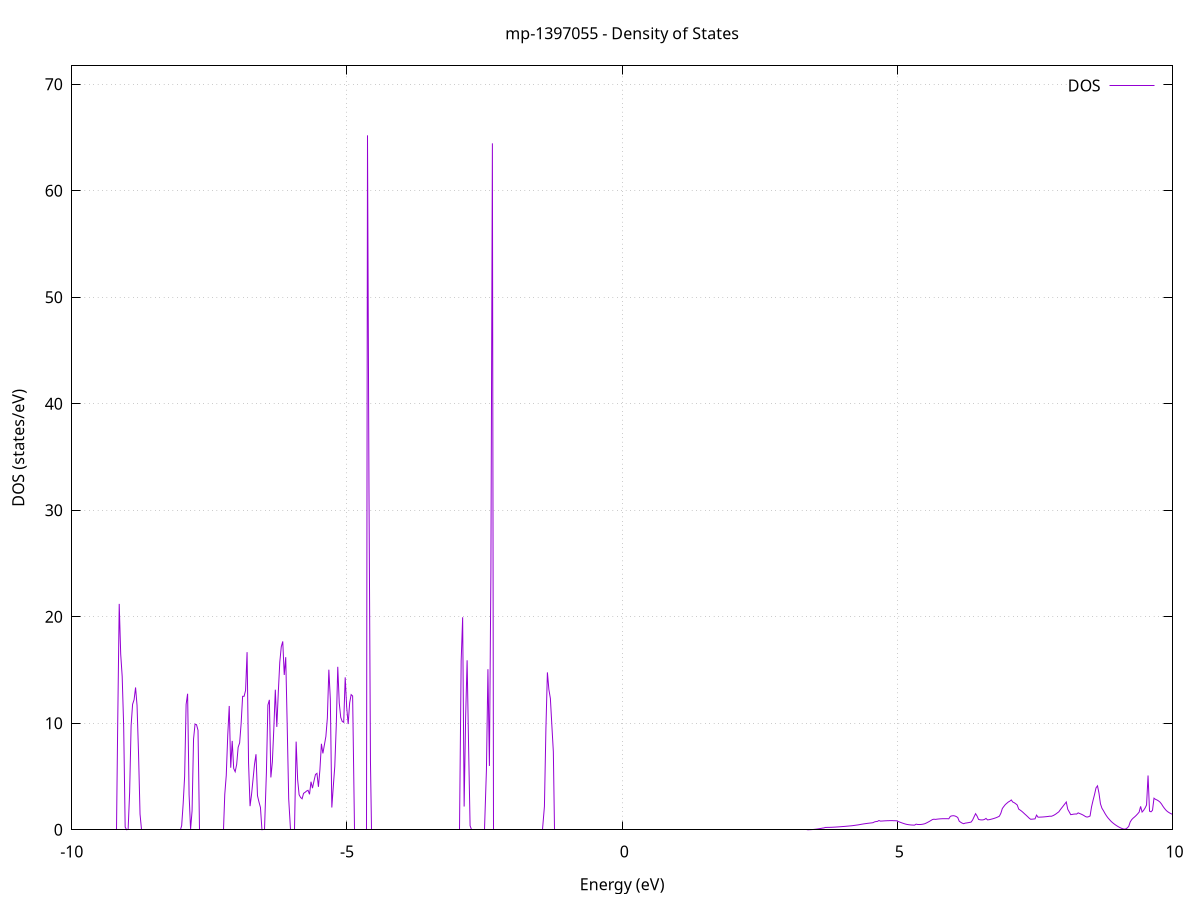 set title 'mp-1397055 - Density of States'
set xlabel 'Energy (eV)'
set ylabel 'DOS (states/eV)'
set grid
set xrange [-10:10]
set yrange [0:71.719]
set xzeroaxis lt -1
set terminal png size 800,600
set output 'mp-1397055_dos_gnuplot.png'
plot '-' using 1:2 with lines title 'DOS'
-28.237600 0.000000
-28.210600 0.000000
-28.183600 0.000000
-28.156600 0.000000
-28.129600 0.000000
-28.102500 0.000000
-28.075500 0.000000
-28.048500 0.000000
-28.021500 0.000000
-27.994500 0.000000
-27.967500 0.000000
-27.940500 0.000000
-27.913400 0.000000
-27.886400 0.000000
-27.859400 0.000000
-27.832400 0.000000
-27.805400 0.000000
-27.778400 0.000000
-27.751400 0.000000
-27.724300 0.000000
-27.697300 0.000000
-27.670300 0.000000
-27.643300 0.000000
-27.616300 0.000000
-27.589300 0.000000
-27.562200 0.000000
-27.535200 0.000000
-27.508200 0.000000
-27.481200 0.000000
-27.454200 0.000000
-27.427200 0.000000
-27.400200 0.000000
-27.373100 0.000000
-27.346100 0.000000
-27.319100 0.000000
-27.292100 0.000000
-27.265100 0.000000
-27.238100 0.000000
-27.211100 0.000000
-27.184000 0.000000
-27.157000 0.000000
-27.130000 0.000000
-27.103000 0.000000
-27.076000 0.000000
-27.049000 0.000000
-27.022000 0.000000
-26.994900 0.000000
-26.967900 0.000000
-26.940900 0.000000
-26.913900 0.000000
-26.886900 0.000000
-26.859900 0.000000
-26.832900 0.000000
-26.805800 0.000000
-26.778800 0.000000
-26.751800 0.000000
-26.724800 0.000000
-26.697800 0.000000
-26.670800 0.000000
-26.643800 0.000000
-26.616700 0.000000
-26.589700 0.000000
-26.562700 0.000000
-26.535700 0.000000
-26.508700 0.000000
-26.481700 0.000000
-26.454700 0.000000
-26.427600 0.000000
-26.400600 0.000000
-26.373600 0.000000
-26.346600 0.000000
-26.319600 0.000000
-26.292600 0.000000
-26.265600 0.000000
-26.238500 0.000000
-26.211500 0.000000
-26.184500 0.000000
-26.157500 0.000000
-26.130500 0.000000
-26.103500 0.000000
-26.076500 0.000000
-26.049400 0.000000
-26.022400 0.000000
-25.995400 0.000000
-25.968400 0.000000
-25.941400 0.000000
-25.914400 0.000000
-25.887300 0.000000
-25.860300 0.000000
-25.833300 0.000000
-25.806300 0.000000
-25.779300 0.000000
-25.752300 0.000000
-25.725300 0.000000
-25.698200 0.000000
-25.671200 0.000000
-25.644200 0.000000
-25.617200 0.000000
-25.590200 0.000000
-25.563200 0.000000
-25.536200 0.000100
-25.509100 3.037700
-25.482100 4.396700
-25.455100 8.228200
-25.428100 14.028300
-25.401100 5.881500
-25.374100 25.033700
-25.347100 9.744100
-25.320000 7.065600
-25.293000 5.331000
-25.266000 0.000000
-25.239000 0.000000
-25.212000 0.000000
-25.185000 0.000000
-25.158000 0.000000
-25.130900 0.000000
-25.103900 0.000000
-25.076900 0.000000
-25.049900 0.000000
-25.022900 0.000000
-24.995900 0.000000
-24.968900 0.000000
-24.941800 0.000000
-24.914800 0.000000
-24.887800 0.000000
-24.860800 0.000000
-24.833800 0.000000
-24.806800 19.698800
-24.779800 75.211600
-24.752700 35.315900
-24.725700 10.829700
-24.698700 29.659200
-24.671700 3.478100
-24.644700 26.621900
-24.617700 10.681900
-24.590700 1.785600
-24.563600 0.000000
-24.536600 0.000000
-24.509600 0.000000
-24.482600 0.000000
-24.455600 0.000000
-24.428600 0.000000
-24.401600 0.000000
-24.374500 0.000000
-24.347500 0.000000
-24.320500 0.000000
-24.293500 0.000000
-24.266500 0.000000
-24.239500 0.000000
-24.212400 0.000000
-24.185400 0.000000
-24.158400 0.000000
-24.131400 0.000000
-24.104400 0.000000
-24.077400 0.000000
-24.050400 0.000000
-24.023300 0.000000
-23.996300 0.000000
-23.969300 0.000000
-23.942300 0.000000
-23.915300 0.000000
-23.888300 0.000000
-23.861300 0.000000
-23.834200 0.000000
-23.807200 0.000000
-23.780200 0.000000
-23.753200 0.000000
-23.726200 0.000000
-23.699200 0.000000
-23.672200 0.000000
-23.645100 0.000000
-23.618100 0.000000
-23.591100 0.000000
-23.564100 0.000000
-23.537100 0.000000
-23.510100 0.000000
-23.483100 0.000000
-23.456000 0.000000
-23.429000 0.000000
-23.402000 0.000000
-23.375000 0.000000
-23.348000 0.000000
-23.321000 0.000000
-23.294000 0.000000
-23.266900 0.000000
-23.239900 0.000000
-23.212900 0.000000
-23.185900 0.000000
-23.158900 0.000000
-23.131900 0.000000
-23.104900 0.000000
-23.077800 0.000000
-23.050800 0.000000
-23.023800 0.000000
-22.996800 0.000000
-22.969800 0.000000
-22.942800 0.000000
-22.915800 0.000000
-22.888700 0.000000
-22.861700 0.000000
-22.834700 0.000000
-22.807700 0.000000
-22.780700 0.000000
-22.753700 0.000000
-22.726700 0.000000
-22.699600 0.000000
-22.672600 0.000000
-22.645600 0.000000
-22.618600 0.000000
-22.591600 0.000000
-22.564600 0.000000
-22.537500 0.000000
-22.510500 0.000000
-22.483500 0.000000
-22.456500 0.000000
-22.429500 0.000000
-22.402500 0.000000
-22.375500 0.000000
-22.348400 0.000000
-22.321400 0.000000
-22.294400 0.000000
-22.267400 0.000000
-22.240400 0.000000
-22.213400 0.000000
-22.186400 0.000000
-22.159300 0.000000
-22.132300 0.000000
-22.105300 0.000000
-22.078300 0.000000
-22.051300 0.000000
-22.024300 0.000000
-21.997300 0.000000
-21.970200 0.000000
-21.943200 0.000000
-21.916200 0.000000
-21.889200 0.000000
-21.862200 0.000000
-21.835200 0.000000
-21.808200 0.000000
-21.781100 0.000000
-21.754100 0.000000
-21.727100 0.000000
-21.700100 0.000000
-21.673100 0.000000
-21.646100 0.000000
-21.619100 0.000000
-21.592000 0.000000
-21.565000 0.000000
-21.538000 0.000000
-21.511000 0.000000
-21.484000 0.000000
-21.457000 0.000000
-21.430000 0.000000
-21.402900 0.000000
-21.375900 0.000000
-21.348900 0.000000
-21.321900 0.000000
-21.294900 0.000000
-21.267900 0.000000
-21.240900 0.000000
-21.213800 0.000000
-21.186800 0.000000
-21.159800 0.000000
-21.132800 0.000000
-21.105800 0.000000
-21.078800 0.000000
-21.051800 0.000000
-21.024700 0.000000
-20.997700 0.000000
-20.970700 0.000000
-20.943700 0.000000
-20.916700 0.000000
-20.889700 0.000000
-20.862600 0.000000
-20.835600 0.000000
-20.808600 0.000000
-20.781600 0.000000
-20.754600 0.000000
-20.727600 0.000000
-20.700600 0.000000
-20.673500 0.000000
-20.646500 0.000000
-20.619500 0.000000
-20.592500 0.000000
-20.565500 0.000000
-20.538500 0.000000
-20.511500 0.000000
-20.484400 0.000000
-20.457400 0.000000
-20.430400 0.000000
-20.403400 0.000000
-20.376400 0.000000
-20.349400 0.000000
-20.322400 0.000000
-20.295300 0.000000
-20.268300 0.000000
-20.241300 0.000000
-20.214300 0.000000
-20.187300 0.000000
-20.160300 0.000000
-20.133300 0.000000
-20.106200 0.000000
-20.079200 0.000000
-20.052200 0.000000
-20.025200 0.000000
-19.998200 0.000000
-19.971200 0.000000
-19.944200 0.000000
-19.917100 0.000000
-19.890100 0.000000
-19.863100 0.000000
-19.836100 0.000000
-19.809100 0.000000
-19.782100 0.000000
-19.755100 0.000000
-19.728000 0.000000
-19.701000 0.000000
-19.674000 0.000000
-19.647000 0.000000
-19.620000 0.000000
-19.593000 0.000000
-19.566000 0.000000
-19.538900 0.000000
-19.511900 0.000000
-19.484900 0.000000
-19.457900 0.000000
-19.430900 0.000000
-19.403900 0.000000
-19.376900 0.000000
-19.349800 0.000000
-19.322800 0.000000
-19.295800 0.000000
-19.268800 0.000000
-19.241800 0.000000
-19.214800 0.000000
-19.187700 0.000000
-19.160700 0.000000
-19.133700 0.000000
-19.106700 0.000000
-19.079700 0.000000
-19.052700 0.000000
-19.025700 0.000000
-18.998600 0.000000
-18.971600 0.000000
-18.944600 0.000000
-18.917600 0.000000
-18.890600 0.000000
-18.863600 0.000000
-18.836600 0.000000
-18.809500 0.000000
-18.782500 0.000000
-18.755500 0.000000
-18.728500 0.000000
-18.701500 0.000000
-18.674500 0.000000
-18.647500 0.000000
-18.620400 0.000000
-18.593400 0.000000
-18.566400 0.000000
-18.539400 0.000000
-18.512400 0.000000
-18.485400 0.000000
-18.458400 0.000000
-18.431300 0.000000
-18.404300 0.000000
-18.377300 0.000000
-18.350300 0.000000
-18.323300 0.000000
-18.296300 0.000000
-18.269300 0.000000
-18.242200 0.000000
-18.215200 0.000000
-18.188200 0.000000
-18.161200 0.000000
-18.134200 0.000000
-18.107200 0.000000
-18.080200 0.000000
-18.053100 0.000000
-18.026100 0.000000
-17.999100 0.000000
-17.972100 0.000000
-17.945100 0.000000
-17.918100 0.000000
-17.891100 0.000000
-17.864000 0.000000
-17.837000 0.000000
-17.810000 0.000000
-17.783000 0.000000
-17.756000 0.000000
-17.729000 0.000000
-17.701900 0.000000
-17.674900 0.000000
-17.647900 0.000000
-17.620900 0.000000
-17.593900 0.000000
-17.566900 0.000000
-17.539900 0.000000
-17.512800 0.000000
-17.485800 0.000000
-17.458800 0.000000
-17.431800 0.000000
-17.404800 0.000000
-17.377800 0.000000
-17.350800 0.000000
-17.323700 0.000000
-17.296700 0.000000
-17.269700 0.000000
-17.242700 0.000000
-17.215700 0.000000
-17.188700 0.000000
-17.161700 0.000000
-17.134600 0.000000
-17.107600 0.000000
-17.080600 0.000000
-17.053600 0.000000
-17.026600 0.000000
-16.999600 0.000000
-16.972600 0.000000
-16.945500 0.000000
-16.918500 0.000000
-16.891500 0.000000
-16.864500 0.000000
-16.837500 0.000000
-16.810500 0.000000
-16.783500 0.000000
-16.756400 0.000000
-16.729400 0.000000
-16.702400 0.000000
-16.675400 0.000000
-16.648400 0.000000
-16.621400 0.000000
-16.594400 0.000000
-16.567300 0.000000
-16.540300 0.000000
-16.513300 0.000000
-16.486300 0.000000
-16.459300 0.000000
-16.432300 0.000000
-16.405300 0.000000
-16.378200 0.000000
-16.351200 0.000000
-16.324200 0.000000
-16.297200 0.000000
-16.270200 0.000000
-16.243200 0.000000
-16.216200 0.000000
-16.189100 0.000000
-16.162100 0.000000
-16.135100 0.000000
-16.108100 0.000000
-16.081100 0.000000
-16.054100 0.000000
-16.027000 0.000000
-16.000000 0.000000
-15.973000 0.000000
-15.946000 0.000000
-15.919000 0.000000
-15.892000 0.000000
-15.865000 0.000000
-15.837900 0.000000
-15.810900 0.000000
-15.783900 0.000000
-15.756900 0.000000
-15.729900 0.000000
-15.702900 0.000000
-15.675900 0.000000
-15.648800 0.000000
-15.621800 0.000000
-15.594800 0.000000
-15.567800 0.000000
-15.540800 0.000000
-15.513800 0.000000
-15.486800 0.000000
-15.459700 0.000000
-15.432700 0.000000
-15.405700 0.000000
-15.378700 0.000000
-15.351700 0.000000
-15.324700 0.000000
-15.297700 0.000000
-15.270600 0.000000
-15.243600 0.000000
-15.216600 0.000000
-15.189600 0.000000
-15.162600 0.000000
-15.135600 0.000000
-15.108600 0.000000
-15.081500 0.000000
-15.054500 0.000000
-15.027500 0.000000
-15.000500 0.000000
-14.973500 0.000000
-14.946500 0.000000
-14.919500 0.000000
-14.892400 0.000000
-14.865400 0.000000
-14.838400 0.000000
-14.811400 0.000000
-14.784400 0.000000
-14.757400 0.000000
-14.730400 0.000000
-14.703300 0.000000
-14.676300 0.000000
-14.649300 0.000000
-14.622300 0.000000
-14.595300 0.000000
-14.568300 0.000000
-14.541300 0.000000
-14.514200 0.000000
-14.487200 0.000000
-14.460200 0.000000
-14.433200 0.000000
-14.406200 0.000000
-14.379200 0.000000
-14.352100 0.000000
-14.325100 0.000000
-14.298100 0.000000
-14.271100 0.000000
-14.244100 0.000000
-14.217100 0.000000
-14.190100 0.000000
-14.163000 0.000000
-14.136000 0.000000
-14.109000 0.000000
-14.082000 0.000000
-14.055000 0.000000
-14.028000 0.000000
-14.001000 0.000000
-13.973900 0.000000
-13.946900 0.000000
-13.919900 0.000000
-13.892900 0.000000
-13.865900 0.000000
-13.838900 0.000000
-13.811900 0.000000
-13.784800 0.000000
-13.757800 0.000000
-13.730800 0.000000
-13.703800 0.000000
-13.676800 0.000000
-13.649800 0.000000
-13.622800 0.000000
-13.595700 0.000000
-13.568700 0.000000
-13.541700 0.000000
-13.514700 0.000000
-13.487700 0.000000
-13.460700 0.000000
-13.433700 0.000000
-13.406600 0.000000
-13.379600 0.000000
-13.352600 0.000000
-13.325600 0.000000
-13.298600 0.000000
-13.271600 0.000000
-13.244600 0.000000
-13.217500 0.000000
-13.190500 0.000000
-13.163500 0.000000
-13.136500 0.000000
-13.109500 0.000000
-13.082500 0.000000
-13.055500 0.000000
-13.028400 0.000000
-13.001400 0.000000
-12.974400 0.000000
-12.947400 0.000000
-12.920400 0.000000
-12.893400 0.000000
-12.866400 0.000000
-12.839300 0.000000
-12.812300 0.000000
-12.785300 0.000000
-12.758300 0.000000
-12.731300 0.000000
-12.704300 0.000000
-12.677200 0.000000
-12.650200 0.000000
-12.623200 0.000000
-12.596200 0.000000
-12.569200 0.000000
-12.542200 0.000000
-12.515200 0.000000
-12.488100 0.000000
-12.461100 0.000000
-12.434100 0.000000
-12.407100 0.000000
-12.380100 0.000000
-12.353100 0.000000
-12.326100 0.000000
-12.299000 0.000000
-12.272000 0.000000
-12.245000 0.000000
-12.218000 0.000000
-12.191000 0.000000
-12.164000 0.000000
-12.137000 0.000000
-12.109900 0.000000
-12.082900 0.000000
-12.055900 0.000000
-12.028900 0.000000
-12.001900 0.000000
-11.974900 0.000000
-11.947900 0.000000
-11.920800 0.000000
-11.893800 0.000000
-11.866800 0.000000
-11.839800 0.000000
-11.812800 0.000000
-11.785800 0.000000
-11.758800 0.000000
-11.731700 0.000000
-11.704700 0.000000
-11.677700 0.000000
-11.650700 0.000000
-11.623700 0.000000
-11.596700 0.000000
-11.569700 0.000000
-11.542600 0.000000
-11.515600 0.000000
-11.488600 0.000000
-11.461600 0.000000
-11.434600 0.000000
-11.407600 0.000000
-11.380600 0.000000
-11.353500 0.000000
-11.326500 0.000000
-11.299500 0.000000
-11.272500 0.000000
-11.245500 0.000000
-11.218500 0.000000
-11.191500 0.000000
-11.164400 0.000000
-11.137400 0.000000
-11.110400 0.000000
-11.083400 0.000000
-11.056400 0.000000
-11.029400 0.000000
-11.002300 0.000000
-10.975300 0.000000
-10.948300 0.000000
-10.921300 0.000000
-10.894300 0.000000
-10.867300 0.000000
-10.840300 0.000000
-10.813200 0.000000
-10.786200 0.000000
-10.759200 0.000000
-10.732200 0.000000
-10.705200 0.000000
-10.678200 0.000000
-10.651200 0.000000
-10.624100 0.000000
-10.597100 0.000000
-10.570100 0.000000
-10.543100 0.000000
-10.516100 0.000000
-10.489100 0.000000
-10.462100 0.000000
-10.435000 0.000000
-10.408000 0.000000
-10.381000 0.000000
-10.354000 0.000000
-10.327000 0.000000
-10.300000 0.000000
-10.273000 0.000000
-10.245900 0.000000
-10.218900 0.000000
-10.191900 0.000000
-10.164900 0.000000
-10.137900 0.000000
-10.110900 0.000000
-10.083900 0.000000
-10.056800 0.000000
-10.029800 0.000000
-10.002800 0.000000
-9.975800 0.000000
-9.948800 0.000000
-9.921800 0.000000
-9.894800 0.000000
-9.867700 0.000000
-9.840700 0.000000
-9.813700 0.000000
-9.786700 0.000000
-9.759700 0.000000
-9.732700 0.000000
-9.705700 0.000000
-9.678600 0.000000
-9.651600 0.000000
-9.624600 0.000000
-9.597600 0.000000
-9.570600 0.000000
-9.543600 0.000000
-9.516600 0.000000
-9.489500 0.000000
-9.462500 0.000000
-9.435500 0.000000
-9.408500 0.000000
-9.381500 0.000000
-9.354500 0.000000
-9.327400 0.000000
-9.300400 0.000000
-9.273400 0.000000
-9.246400 0.000000
-9.219400 0.000000
-9.192400 0.000000
-9.165400 10.064500
-9.138300 21.206700
-9.111300 16.491000
-9.084300 14.392900
-9.057300 9.718600
-9.030300 0.251000
-9.003300 0.000000
-8.976300 0.040100
-8.949200 3.481400
-8.922200 9.774300
-8.895200 11.784700
-8.868200 12.210900
-8.841200 13.359200
-8.814200 11.661400
-8.787200 7.144600
-8.760100 1.471200
-8.733100 0.000000
-8.706100 0.000000
-8.679100 0.000000
-8.652100 0.000000
-8.625100 0.000000
-8.598100 0.000000
-8.571000 0.000000
-8.544000 0.000000
-8.517000 0.000000
-8.490000 0.000000
-8.463000 0.000000
-8.436000 0.000000
-8.409000 0.000000
-8.381900 0.000000
-8.354900 0.000000
-8.327900 0.000000
-8.300900 0.000000
-8.273900 0.000000
-8.246900 0.000000
-8.219900 0.000000
-8.192800 0.000000
-8.165800 0.000000
-8.138800 0.000000
-8.111800 0.000000
-8.084800 0.000000
-8.057800 0.000000
-8.030800 0.000000
-8.003700 0.381000
-7.976700 2.418700
-7.949700 5.019600
-7.922700 11.770500
-7.895700 12.771000
-7.868700 3.300500
-7.841700 0.048000
-7.814600 1.767700
-7.787600 8.522200
-7.760600 9.919500
-7.733600 9.865800
-7.706600 9.340500
-7.679600 0.000000
-7.652500 0.000000
-7.625500 0.000000
-7.598500 0.000000
-7.571500 0.000000
-7.544500 0.000000
-7.517500 0.000000
-7.490500 0.000000
-7.463400 0.000000
-7.436400 0.000000
-7.409400 0.000000
-7.382400 0.000000
-7.355400 0.000000
-7.328400 0.000000
-7.301400 0.000000
-7.274300 0.000000
-7.247300 0.000000
-7.220300 3.326700
-7.193300 5.100800
-7.166300 8.874900
-7.139300 11.622500
-7.112300 5.824000
-7.085200 8.341900
-7.058200 5.754400
-7.031200 5.451600
-7.004200 6.135300
-6.977200 7.745500
-6.950200 8.158300
-6.923200 9.965300
-6.896100 12.527600
-6.869100 12.533800
-6.842100 13.091700
-6.815100 16.676700
-6.788100 6.275100
-6.761100 2.218500
-6.734100 3.302700
-6.707000 4.724400
-6.680000 6.139500
-6.653000 7.091300
-6.626000 3.201800
-6.599000 2.610100
-6.572000 2.093600
-6.545000 0.005200
-6.517900 0.000000
-6.490900 0.000000
-6.463900 5.366500
-6.436900 11.707900
-6.409900 12.196600
-6.382900 4.913300
-6.355900 6.345200
-6.328800 9.532300
-6.301800 13.154900
-6.274800 9.658100
-6.247800 12.899200
-6.220800 15.736600
-6.193800 17.176700
-6.166800 17.684700
-6.139700 14.535600
-6.112700 16.208500
-6.085700 9.727800
-6.058700 2.893000
-6.031700 0.000000
-6.004700 0.000000
-5.977600 0.000000
-5.950600 0.000000
-5.923600 8.277400
-5.896600 4.722800
-5.869600 3.289900
-5.842600 3.033200
-5.815600 2.908500
-5.788500 3.421400
-5.761500 3.515400
-5.734500 3.634000
-5.707500 3.707100
-5.680500 3.331000
-5.653500 4.510300
-5.626500 3.909100
-5.599400 4.582200
-5.572400 5.193400
-5.545400 5.299300
-5.518400 4.031900
-5.491400 5.651400
-5.464400 8.074200
-5.437400 7.168900
-5.410300 7.972300
-5.383300 8.755200
-5.356300 10.487200
-5.329300 15.031300
-5.302300 12.263100
-5.275300 2.091100
-5.248300 4.071600
-5.221200 5.971800
-5.194200 9.822500
-5.167200 15.299700
-5.140200 11.903500
-5.113200 10.553200
-5.086200 10.169900
-5.059200 10.089800
-5.032100 14.310500
-5.005100 11.511400
-4.978100 9.925800
-4.951100 11.912300
-4.924100 12.690600
-4.897100 12.559800
-4.870100 0.000000
-4.843000 0.000000
-4.816000 0.000000
-4.789000 0.000000
-4.762000 0.000000
-4.735000 0.000000
-4.708000 0.000000
-4.681000 0.000000
-4.653900 0.000000
-4.626900 65.198700
-4.599900 31.742500
-4.572900 6.337500
-4.545900 0.000000
-4.518900 0.000000
-4.491900 0.000000
-4.464800 0.000000
-4.437800 0.000000
-4.410800 0.000000
-4.383800 0.000000
-4.356800 0.000000
-4.329800 0.000000
-4.302700 0.000000
-4.275700 0.000000
-4.248700 0.000000
-4.221700 0.000000
-4.194700 0.000000
-4.167700 0.000000
-4.140700 0.000000
-4.113600 0.000000
-4.086600 0.000000
-4.059600 0.000000
-4.032600 0.000000
-4.005600 0.000000
-3.978600 0.000000
-3.951600 0.000000
-3.924500 0.000000
-3.897500 0.000000
-3.870500 0.000000
-3.843500 0.000000
-3.816500 0.000000
-3.789500 0.000000
-3.762500 0.000000
-3.735400 0.000000
-3.708400 0.000000
-3.681400 0.000000
-3.654400 0.000000
-3.627400 0.000000
-3.600400 0.000000
-3.573400 0.000000
-3.546300 0.000000
-3.519300 0.000000
-3.492300 0.000000
-3.465300 0.000000
-3.438300 0.000000
-3.411300 0.000000
-3.384300 0.000000
-3.357200 0.000000
-3.330200 0.000000
-3.303200 0.000000
-3.276200 0.000000
-3.249200 0.000000
-3.222200 0.000000
-3.195200 0.000000
-3.168100 0.000000
-3.141100 0.000000
-3.114100 0.000000
-3.087100 0.000000
-3.060100 0.000000
-3.033100 0.000000
-3.006100 0.000000
-2.979000 0.000000
-2.952000 0.000000
-2.925000 15.839800
-2.898000 19.949000
-2.871000 2.185500
-2.844000 10.519200
-2.817000 15.914500
-2.789900 7.778700
-2.762900 0.377500
-2.735900 0.000000
-2.708900 0.000000
-2.681900 0.000000
-2.654900 0.000000
-2.627800 0.000000
-2.600800 0.000000
-2.573800 0.000000
-2.546800 0.000000
-2.519800 0.000000
-2.492800 0.000000
-2.465800 5.643700
-2.438700 15.075300
-2.411700 5.995600
-2.384700 24.253300
-2.357700 64.445400
-2.330700 0.000000
-2.303700 0.000000
-2.276700 0.000000
-2.249600 0.000000
-2.222600 0.000000
-2.195600 0.000000
-2.168600 0.000000
-2.141600 0.000000
-2.114600 0.000000
-2.087600 0.000000
-2.060500 0.000000
-2.033500 0.000000
-2.006500 0.000000
-1.979500 0.000000
-1.952500 0.000000
-1.925500 0.000000
-1.898500 0.000000
-1.871400 0.000000
-1.844400 0.000000
-1.817400 0.000000
-1.790400 0.000000
-1.763400 0.000000
-1.736400 0.000000
-1.709400 0.000000
-1.682300 0.000000
-1.655300 0.000000
-1.628300 0.000000
-1.601300 0.000000
-1.574300 0.000000
-1.547300 0.000000
-1.520300 0.000000
-1.493200 0.000000
-1.466200 0.000000
-1.439200 0.000000
-1.412200 2.192100
-1.385200 9.489300
-1.358200 14.776600
-1.331200 13.171000
-1.304100 12.332400
-1.277100 9.796200
-1.250100 7.323000
-1.223100 0.000000
-1.196100 0.000000
-1.169100 0.000000
-1.142100 0.000000
-1.115000 0.000000
-1.088000 0.000000
-1.061000 0.000000
-1.034000 0.000000
-1.007000 0.000000
-0.980000 0.000000
-0.952900 0.000000
-0.925900 0.000000
-0.898900 0.000000
-0.871900 0.000000
-0.844900 0.000000
-0.817900 0.000000
-0.790900 0.000000
-0.763800 0.000000
-0.736800 0.000000
-0.709800 0.000000
-0.682800 0.000000
-0.655800 0.000000
-0.628800 0.000000
-0.601800 0.000000
-0.574700 0.000000
-0.547700 0.000000
-0.520700 0.000000
-0.493700 0.000000
-0.466700 0.000000
-0.439700 0.000000
-0.412700 0.000000
-0.385600 0.000000
-0.358600 0.000000
-0.331600 0.000000
-0.304600 0.000000
-0.277600 0.000000
-0.250600 0.000000
-0.223600 0.000000
-0.196500 0.000000
-0.169500 0.000000
-0.142500 0.000000
-0.115500 0.000000
-0.088500 0.000000
-0.061500 0.000000
-0.034500 0.000000
-0.007400 0.000000
0.019600 0.000000
0.046600 0.000000
0.073600 0.000000
0.100600 0.000000
0.127600 0.000000
0.154600 0.000000
0.181700 0.000000
0.208700 0.000000
0.235700 0.000000
0.262700 0.000000
0.289700 0.000000
0.316700 0.000000
0.343700 0.000000
0.370800 0.000000
0.397800 0.000000
0.424800 0.000000
0.451800 0.000000
0.478800 0.000000
0.505800 0.000000
0.532800 0.000000
0.559900 0.000000
0.586900 0.000000
0.613900 0.000000
0.640900 0.000000
0.667900 0.000000
0.694900 0.000000
0.722000 0.000000
0.749000 0.000000
0.776000 0.000000
0.803000 0.000000
0.830000 0.000000
0.857000 0.000000
0.884000 0.000000
0.911100 0.000000
0.938100 0.000000
0.965100 0.000000
0.992100 0.000000
1.019100 0.000000
1.046100 0.000000
1.073100 0.000000
1.100200 0.000000
1.127200 0.000000
1.154200 0.000000
1.181200 0.000000
1.208200 0.000000
1.235200 0.000000
1.262200 0.000000
1.289300 0.000000
1.316300 0.000000
1.343300 0.000000
1.370300 0.000000
1.397300 0.000000
1.424300 0.000000
1.451300 0.000000
1.478400 0.000000
1.505400 0.000000
1.532400 0.000000
1.559400 0.000000
1.586400 0.000000
1.613400 0.000000
1.640400 0.000000
1.667500 0.000000
1.694500 0.000000
1.721500 0.000000
1.748500 0.000000
1.775500 0.000000
1.802500 0.000000
1.829500 0.000000
1.856600 0.000000
1.883600 0.000000
1.910600 0.000000
1.937600 0.000000
1.964600 0.000000
1.991600 0.000000
2.018600 0.000000
2.045700 0.000000
2.072700 0.000000
2.099700 0.000000
2.126700 0.000000
2.153700 0.000000
2.180700 0.000000
2.207700 0.000000
2.234800 0.000000
2.261800 0.000000
2.288800 0.000000
2.315800 0.000000
2.342800 0.000000
2.369800 0.000000
2.396900 0.000000
2.423900 0.000000
2.450900 0.000000
2.477900 0.000000
2.504900 0.000000
2.531900 0.000000
2.558900 0.000000
2.586000 0.000000
2.613000 0.000000
2.640000 0.000000
2.667000 0.000000
2.694000 0.000000
2.721000 0.000000
2.748000 0.000000
2.775100 0.000000
2.802100 0.000000
2.829100 0.000000
2.856100 0.000000
2.883100 0.000000
2.910100 0.000000
2.937100 0.000000
2.964200 0.000000
2.991200 0.000000
3.018200 0.000000
3.045200 0.000000
3.072200 0.000000
3.099200 0.000000
3.126200 0.000000
3.153300 0.000000
3.180300 0.000000
3.207300 0.000000
3.234300 0.000000
3.261300 0.000000
3.288300 0.000000
3.315300 0.000000
3.342400 0.000000
3.369400 0.000900
3.396400 0.004400
3.423400 0.010600
3.450400 0.019500
3.477400 0.031000
3.504400 0.045200
3.531500 0.062000
3.558500 0.081600
3.585500 0.103800
3.612500 0.128600
3.639500 0.156200
3.666500 0.176100
3.693500 0.220900
3.720600 0.222300
3.747600 0.224900
3.774600 0.228800
3.801600 0.233900
3.828600 0.240300
3.855600 0.247900
3.882600 0.256500
3.909700 0.265600
3.936700 0.275200
3.963700 0.285400
3.990700 0.296000
4.017700 0.307100
4.044700 0.318700
4.071800 0.330800
4.098800 0.343400
4.125800 0.356500
4.152800 0.369500
4.179800 0.381800
4.206800 0.401000
4.233800 0.421400
4.260900 0.441200
4.287900 0.460200
4.314900 0.485200
4.341900 0.510800
4.368900 0.534800
4.395900 0.557200
4.422900 0.578000
4.450000 0.597200
4.477000 0.614900
4.504000 0.630900
4.531000 0.645400
4.558000 0.666700
4.585000 0.738000
4.612000 0.772900
4.639100 0.786200
4.666100 0.868500
4.693100 0.815100
4.720100 0.819700
4.747100 0.830800
4.774100 0.840000
4.801100 0.847200
4.828200 0.852400
4.855200 0.855700
4.882200 0.857000
4.909200 0.856400
4.936200 0.853800
4.963200 0.849200
4.990200 0.842700
5.017300 0.774900
5.044300 0.720700
5.071300 0.669100
5.098300 0.618500
5.125300 0.572200
5.152300 0.530100
5.179300 0.498000
5.206400 0.476300
5.233400 0.459500
5.260400 0.447500
5.287400 0.440400
5.314400 0.438100
5.341400 0.528400
5.368400 0.498700
5.395500 0.492000
5.422500 0.496300
5.449500 0.511700
5.476500 0.538300
5.503500 0.575900
5.530500 0.642400
5.557500 0.714900
5.584600 0.792100
5.611600 0.874100
5.638600 0.960800
5.665600 0.993000
5.692600 0.974700
5.719600 0.994700
5.746700 1.011100
5.773700 1.024100
5.800700 1.033500
5.827700 1.039300
5.854700 1.041700
5.881700 1.040600
5.908700 1.037800
5.935800 1.034200
5.962800 1.256600
5.989800 1.306500
6.016800 1.320900
6.043800 1.299700
6.070800 1.242900
6.097800 1.150700
6.124900 0.805500
6.151900 0.704400
6.178900 0.622100
6.205900 0.569700
6.232900 0.623100
6.259900 0.642400
6.286900 0.665600
6.314000 0.692700
6.341000 0.723700
6.368000 0.916200
6.395000 1.219700
6.422000 1.511300
6.449000 1.285900
6.476000 0.973900
6.503100 0.938000
6.530100 0.923900
6.557100 0.931600
6.584100 0.971000
6.611100 1.068200
6.638100 0.929400
6.665100 0.943600
6.692200 0.974600
6.719200 1.010000
6.746200 1.049900
6.773200 1.094100
6.800200 1.144000
6.827200 1.204400
6.854200 1.275500
6.881300 1.549400
6.908300 1.998600
6.935300 2.188600
6.962300 2.366600
6.989300 2.486800
7.016300 2.606300
7.043300 2.684900
7.070400 2.800800
7.097400 2.607800
7.124400 2.540800
7.151400 2.443800
7.178400 2.327300
7.205400 1.942400
7.232400 1.848700
7.259500 1.743300
7.286500 1.621400
7.313500 1.490000
7.340500 1.365500
7.367500 1.234700
7.394500 1.097500
7.421600 0.987500
7.448600 0.994600
7.475600 1.009300
7.502600 1.025100
7.529600 1.377000
7.556600 1.184300
7.583600 1.185200
7.610700 1.191300
7.637700 1.199700
7.664700 1.210100
7.691700 1.222700
7.718700 1.237500
7.745700 1.254600
7.772700 1.275500
7.799800 1.268500
7.826800 1.321800
7.853800 1.392700
7.880800 1.481300
7.907800 1.586200
7.934800 1.688200
7.961800 1.885700
7.988900 2.066100
8.015900 2.243700
8.042900 2.425100
8.069900 2.607300
8.096900 1.924800
8.123900 1.673400
8.150900 1.418900
8.178000 1.440100
8.205000 1.468100
8.232000 1.481400
8.259000 1.480000
8.286000 1.588500
8.313000 1.526500
8.340000 1.470300
8.367100 1.405200
8.394100 1.324900
8.421100 1.233800
8.448100 1.192800
8.475100 1.226900
8.502100 1.292200
8.529100 2.154900
8.556200 2.756700
8.583200 3.301300
8.610200 3.932800
8.637200 4.124600
8.664200 3.435300
8.691200 2.434100
8.718200 2.018600
8.745300 1.793200
8.772300 1.539200
8.799300 1.316700
8.826300 1.125600
8.853300 0.966000
8.880300 0.812900
8.907300 0.682900
8.934400 0.568300
8.961400 0.465400
8.988400 0.371900
9.015400 0.287800
9.042400 0.213200
9.069400 0.148000
9.096500 0.092500
9.123500 0.059100
9.150500 0.079800
9.177500 0.172000
9.204500 0.317300
9.231500 0.730700
9.258500 0.950000
9.285600 1.094600
9.312600 1.211000
9.339600 1.343600
9.366600 1.492400
9.393600 1.657300
9.420600 2.195400
9.447600 1.666100
9.474700 1.820600
9.501700 2.041200
9.528700 2.328000
9.555700 5.098000
9.582700 1.745200
9.609700 1.685500
9.636700 1.828800
9.663800 2.965500
9.690800 2.858200
9.717800 2.799300
9.744800 2.713600
9.771800 2.601300
9.798800 2.431100
9.825800 2.210100
9.852900 2.016200
9.879900 1.848200
9.906900 1.716900
9.933900 1.622900
9.960900 1.539600
9.987900 1.475500
10.014900 1.453600
10.042000 1.559400
10.069000 1.578200
10.096000 1.692100
10.123000 1.705900
10.150000 1.698800
10.177000 1.686800
10.204000 1.665900
10.231100 1.636400
10.258100 1.598400
10.285100 1.557200
10.312100 1.544600
10.339100 1.518100
10.366100 1.490300
10.393100 1.398400
10.420200 1.313200
10.447200 1.274400
10.474200 1.296500
10.501200 1.321600
10.528200 1.346900
10.555200 1.372400
10.582200 1.287900
10.609300 1.267000
10.636300 1.235500
10.663300 1.298700
10.690300 1.347700
10.717300 1.388700
10.744300 1.433000
10.771400 1.480700
10.798400 1.531800
10.825400 1.577400
10.852400 1.418300
10.879400 1.400500
10.906400 1.390600
10.933400 1.405100
10.960500 1.490000
10.987500 1.535700
11.014500 1.571800
11.041500 1.598200
11.068500 1.615800
11.095500 1.624100
11.122500 1.616900
11.149600 1.595100
11.176600 1.582600
11.203600 1.573300
11.230600 1.569500
11.257600 1.560500
11.284600 1.647200
11.311600 1.530700
11.338700 1.406400
11.365700 1.296900
11.392700 1.241200
11.419700 1.160000
11.446700 1.147200
11.473700 1.142200
11.500700 1.140300
11.527800 1.142200
11.554800 1.148100
11.581800 1.157800
11.608800 1.187100
11.635800 1.219400
11.662800 1.253600
11.689800 1.289600
11.716900 1.730500
11.743900 1.553100
11.770900 1.456400
11.797900 1.447400
11.824900 1.425600
11.851900 1.368800
11.878900 1.282900
11.906000 1.271000
11.933000 1.334300
11.960000 1.388800
11.987000 1.429700
12.014000 1.480200
12.041000 1.523400
12.068000 1.545700
12.095100 1.514600
12.122100 1.464300
12.149100 1.414100
12.176100 1.375700
12.203100 1.349000
12.230100 1.311200
12.257100 1.274400
12.284200 1.248100
12.311200 1.300600
12.338200 1.376300
12.365200 1.486200
12.392200 1.529400
12.419200 1.523800
12.446300 1.533000
12.473300 1.553400
12.500300 1.693800
12.527300 1.755700
12.554300 1.900700
12.581300 2.070200
12.608300 2.277000
12.635400 2.521400
12.662400 2.631600
12.689400 2.460700
12.716400 2.329100
12.743400 2.256300
12.770400 2.187700
12.797400 2.238100
12.824500 2.265200
12.851500 2.309000
12.878500 2.269700
12.905500 2.287400
12.932500 2.321200
12.959500 2.338700
12.986500 2.336400
13.013600 2.277900
13.040600 2.206200
13.067600 2.150500
13.094600 2.101300
13.121600 2.058600
13.148600 2.039500
13.175600 2.070600
13.202700 2.113300
13.229700 2.294500
13.256700 2.694900
13.283700 3.060400
13.310700 3.158600
13.337700 2.928900
13.364700 2.208500
13.391800 1.898700
13.418800 1.796900
13.445800 1.701800
13.472800 1.613300
13.499800 1.555400
13.526800 1.534200
13.553800 1.535000
13.580900 1.560200
13.607900 1.613500
13.634900 1.712100
13.661900 1.848100
13.688900 2.006800
13.715900 2.467200
13.742900 2.828000
13.770000 3.153900
13.797000 3.296700
13.824000 3.340400
13.851000 3.773100
13.878000 3.730200
13.905000 3.740700
13.932000 3.635200
13.959100 3.594500
13.986100 3.367900
14.013100 3.161900
14.040100 2.955100
14.067100 2.719500
14.094100 2.663500
14.121200 2.504900
14.148200 2.304400
14.175200 2.370500
14.202200 2.344300
14.229200 2.318800
14.256200 2.325000
14.283200 2.499100
14.310300 2.700600
14.337300 2.887700
14.364300 3.059200
14.391300 3.214900
14.418300 4.351100
14.445300 3.218800
14.472300 3.089900
14.499400 2.988600
14.526400 2.911600
14.553400 2.858100
14.580400 3.129300
14.607400 3.199300
14.634400 3.230300
14.661400 3.294300
14.688500 3.111100
14.715500 2.968600
14.742500 2.855300
14.769500 2.906400
14.796500 3.105300
14.823500 3.487300
14.850500 3.861400
14.877600 3.224600
14.904600 2.917400
14.931600 2.712500
14.958600 2.524600
14.985600 2.345800
15.012600 2.176000
15.039600 2.015200
15.066700 1.863500
15.093700 1.720800
15.120700 1.587200
15.147700 1.477300
15.174700 1.436500
15.201700 1.114400
15.228700 1.033000
15.255800 0.974300
15.282800 0.956000
15.309800 0.942100
15.336800 0.930500
15.363800 0.922000
15.390800 0.928100
15.417800 0.950100
15.444900 0.974500
15.471900 1.009500
15.498900 1.059500
15.525900 1.130000
15.552900 1.226700
15.579900 1.270500
15.606900 1.279500
15.634000 1.510900
15.661000 2.183000
15.688000 2.320500
15.715000 2.380900
15.742000 2.284800
15.769000 2.177600
15.796100 2.059300
15.823100 1.929600
15.850100 1.821900
15.877100 1.727700
15.904100 1.659800
15.931100 1.622400
15.958100 1.547100
15.985200 1.630200
16.012200 1.743500
16.039200 1.873300
16.066200 1.997700
16.093200 2.116600
16.120200 2.230200
16.147200 3.542700
16.174300 1.925800
16.201300 1.863400
16.228300 1.815300
16.255300 1.799200
16.282300 1.819800
16.309300 1.906500
16.336300 1.738500
16.363400 1.830000
16.390400 1.907800
16.417400 1.971900
16.444400 2.093500
16.471400 2.226800
16.498400 2.687000
16.525400 2.907600
16.552500 2.754000
16.579500 2.953300
16.606500 2.718500
16.633500 2.803300
16.660500 3.186600
16.687500 4.569500
16.714500 4.546400
16.741600 3.062200
16.768600 2.913800
16.795600 2.686500
16.822600 3.587200
16.849600 3.085300
16.876600 3.168900
16.903600 3.586700
16.930700 3.938500
16.957700 4.107900
16.984700 4.179200
17.011700 4.137600
17.038700 3.934400
17.065700 3.633600
17.092700 3.095600
17.119800 2.540000
17.146800 2.154800
17.173800 1.986700
17.200800 2.191300
17.227800 2.228900
17.254800 2.884200
17.281800 3.238900
17.308900 3.006300
17.335900 3.164800
17.362900 3.322700
17.389900 3.513800
17.416900 4.245400
17.443900 4.024000
17.471000 3.476000
17.498000 3.188400
17.525000 2.908400
17.552000 2.588200
17.579000 2.560000
17.606000 2.647900
17.633000 2.666400
17.660100 2.697000
17.687100 2.672900
17.714100 2.276500
17.741100 1.733800
17.768100 1.632200
17.795100 1.361700
17.822100 1.175400
17.849200 1.145300
17.876200 1.225100
17.903200 1.345500
17.930200 1.494400
17.957200 1.671800
17.984200 1.877700
18.011200 2.020800
18.038300 2.769500
18.065300 3.547500
18.092300 4.135500
18.119300 4.637500
18.146300 4.968000
18.173300 4.767100
18.200300 2.805200
18.227400 2.479400
18.254400 2.697100
18.281400 2.948800
18.308400 3.160700
18.335400 3.348900
18.362400 3.158300
18.389400 3.217400
18.416500 3.172200
18.443500 2.883300
18.470500 2.470800
18.497500 2.089800
18.524500 1.890500
18.551500 1.590800
18.578500 1.317700
18.605600 1.208300
18.632600 1.325300
18.659600 1.779900
18.686600 2.564000
18.713600 2.670800
18.740600 2.552300
18.767600 2.451100
18.794700 2.293600
18.821700 2.245800
18.848700 2.095100
18.875700 1.903500
18.902700 1.573400
18.929700 1.538200
18.956700 1.600100
18.983800 1.667300
19.010800 1.744500
19.037800 1.887900
19.064800 2.081900
19.091800 2.625500
19.118800 3.928100
19.145900 3.455300
19.172900 3.040800
19.199900 2.453100
19.226900 1.919300
19.253900 1.956900
19.280900 2.141000
19.307900 2.850300
19.335000 2.541900
19.362000 2.904000
19.389000 3.114300
19.416000 3.136400
19.443000 2.993700
19.470000 2.786900
19.497000 2.420600
19.524100 2.327800
19.551100 2.271900
19.578100 2.233100
19.605100 2.187200
19.632100 2.131400
19.659100 2.442800
19.686100 2.699100
19.713200 2.982900
19.740200 3.187300
19.767200 2.885000
19.794200 2.973800
19.821200 3.519100
19.848200 3.613200
19.875200 4.397800
19.902300 3.701600
19.929300 2.538000
19.956300 2.125900
19.983300 1.921400
20.010300 1.917300
20.037300 2.112800
20.064300 2.456400
20.091400 3.310300
20.118400 3.822000
20.145400 3.252900
20.172400 2.822200
20.199400 2.959200
20.226400 2.656400
20.253400 2.525400
20.280500 2.414000
20.307500 2.306100
20.334500 11.422200
20.361500 5.077600
20.388500 3.386100
20.415500 3.001000
20.442500 2.625800
20.469600 2.302400
20.496600 2.034300
20.523600 1.828300
20.550600 1.798500
20.577600 3.132100
20.604600 2.087900
20.631700 2.048800
20.658700 2.058000
20.685700 2.115100
20.712700 2.217000
20.739700 2.338200
20.766700 2.475300
20.793700 2.619300
20.820800 2.414800
20.847800 2.490900
20.874800 2.558200
20.901800 2.535700
20.928800 2.581500
20.955800 2.635900
20.982800 2.693500
21.009900 2.786200
21.036900 2.691700
21.063900 2.670000
21.090900 2.833300
21.117900 2.876700
21.144900 2.923400
21.171900 2.967100
21.199000 3.033300
21.226000 3.086100
21.253000 3.122400
21.280000 3.046500
21.307000 3.070800
21.334000 3.089200
21.361000 3.111600
21.388100 3.024700
21.415100 2.860300
21.442100 2.638100
21.469100 2.206700
21.496100 2.132600
21.523100 2.157100
21.550100 2.194300
21.577200 2.196900
21.604200 2.298700
21.631200 2.439500
21.658200 2.630500
21.685200 2.834700
21.712200 2.733500
21.739200 2.785600
21.766300 3.609700
21.793300 4.051400
21.820300 4.143700
21.847300 4.102400
21.874300 3.969000
21.901300 3.987700
21.928300 3.656000
21.955400 3.318200
21.982400 2.992400
22.009400 2.867600
22.036400 2.870400
22.063400 2.821100
22.090400 2.819600
22.117400 2.736300
22.144500 2.749500
22.171500 2.779300
22.198500 2.987100
22.225500 3.767800
22.252500 3.658600
22.279500 3.145300
22.306600 2.640900
22.333600 2.370500
22.360600 2.265000
22.387600 2.201500
22.414600 2.137200
22.441600 3.078100
22.468600 2.215900
22.495700 2.060000
22.522700 1.733700
22.549700 1.661600
22.576700 1.607800
22.603700 1.573900
22.630700 1.560000
22.657700 1.566000
22.684800 1.640700
22.711800 1.687600
22.738800 1.786400
22.765800 1.883200
22.792800 1.978200
22.819800 2.124900
22.846800 2.086100
22.873900 2.030500
22.900900 1.900200
22.927900 1.791900
22.954900 1.664500
22.981900 1.562100
23.008900 1.355800
23.035900 1.418200
23.063000 1.361500
23.090000 1.234100
23.117000 1.119000
23.144000 1.016200
23.171000 0.915500
23.198000 0.724300
23.225000 0.549300
23.252100 0.390700
23.279100 0.247000
23.306100 0.122500
23.333100 0.009900
23.360100 0.000000
23.387100 0.000000
23.414100 0.000000
23.441200 0.000000
23.468200 0.000000
23.495200 0.000000
23.522200 0.000000
23.549200 0.000000
23.576200 0.000000
23.603200 0.000000
23.630300 0.000000
23.657300 0.000000
23.684300 0.000000
23.711300 0.000000
23.738300 0.000000
23.765300 0.000000
23.792300 0.000000
23.819400 0.000000
23.846400 0.000000
23.873400 0.000000
23.900400 0.000000
23.927400 0.000000
23.954400 0.000000
23.981500 0.000000
24.008500 0.000000
24.035500 0.000000
24.062500 0.000000
24.089500 0.000000
24.116500 0.000000
24.143500 0.000000
24.170600 0.000000
24.197600 0.000000
24.224600 0.000000
24.251600 0.000000
24.278600 0.000000
24.305600 0.000000
24.332600 0.000000
24.359700 0.000000
24.386700 0.000000
24.413700 0.000000
24.440700 0.000000
24.467700 0.000000
24.494700 0.000000
24.521700 0.000000
24.548800 0.000000
24.575800 0.000000
24.602800 0.000000
24.629800 0.000000
24.656800 0.000000
24.683800 0.000000
24.710800 0.000000
24.737900 0.000000
24.764900 0.000000
24.791900 0.000000
24.818900 0.000000
24.845900 0.000000
24.872900 0.000000
24.899900 0.000000
24.927000 0.000000
24.954000 0.000000
24.981000 0.000000
25.008000 0.000000
25.035000 0.000000
25.062000 0.000000
25.089000 0.000000
25.116100 0.000000
25.143100 0.000000
25.170100 0.000000
25.197100 0.000000
25.224100 0.000000
25.251100 0.000000
25.278100 0.000000
25.305200 0.000000
25.332200 0.000000
25.359200 0.000000
25.386200 0.000000
25.413200 0.000000
25.440200 0.000000
25.467200 0.000000
25.494300 0.000000
25.521300 0.000000
25.548300 0.000000
25.575300 0.000000
25.602300 0.000000
25.629300 0.000000
25.656400 0.000000
25.683400 0.000000
25.710400 0.000000
25.737400 0.000000
25.764400 0.000000
25.791400 0.000000
e
